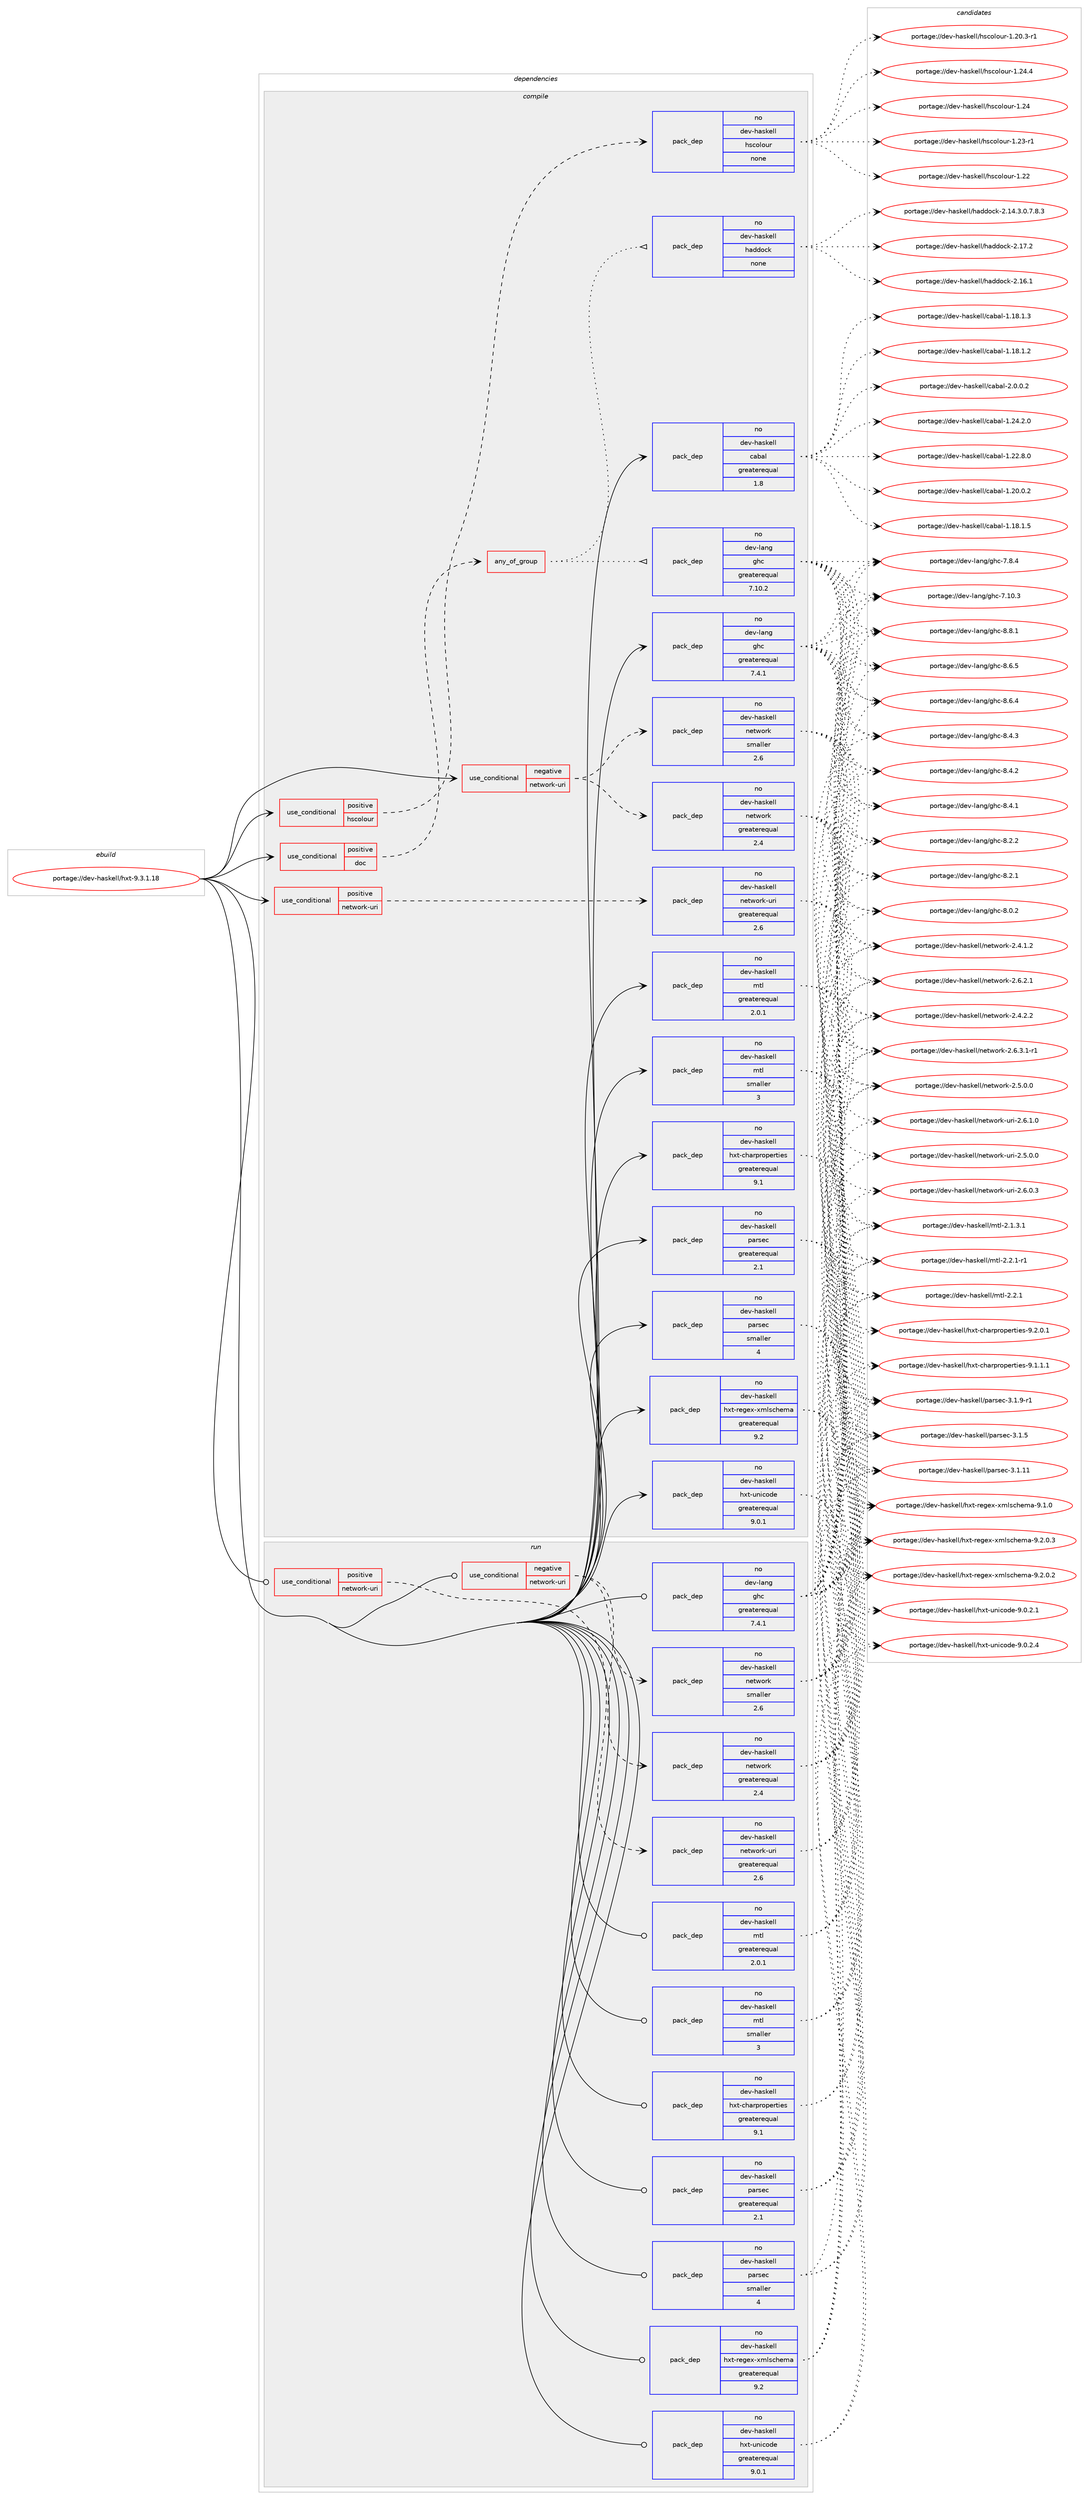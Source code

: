 digraph prolog {

# *************
# Graph options
# *************

newrank=true;
concentrate=true;
compound=true;
graph [rankdir=LR,fontname=Helvetica,fontsize=10,ranksep=1.5];#, ranksep=2.5, nodesep=0.2];
edge  [arrowhead=vee];
node  [fontname=Helvetica,fontsize=10];

# **********
# The ebuild
# **********

subgraph cluster_leftcol {
color=gray;
label=<<i>ebuild</i>>;
id [label="portage://dev-haskell/hxt-9.3.1.18", color=red, width=4, href="../dev-haskell/hxt-9.3.1.18.svg"];
}

# ****************
# The dependencies
# ****************

subgraph cluster_midcol {
color=gray;
label=<<i>dependencies</i>>;
subgraph cluster_compile {
fillcolor="#eeeeee";
style=filled;
label=<<i>compile</i>>;
subgraph cond133134 {
dependency555688 [label=<<TABLE BORDER="0" CELLBORDER="1" CELLSPACING="0" CELLPADDING="4"><TR><TD ROWSPAN="3" CELLPADDING="10">use_conditional</TD></TR><TR><TD>negative</TD></TR><TR><TD>network-uri</TD></TR></TABLE>>, shape=none, color=red];
subgraph pack416128 {
dependency555689 [label=<<TABLE BORDER="0" CELLBORDER="1" CELLSPACING="0" CELLPADDING="4" WIDTH="220"><TR><TD ROWSPAN="6" CELLPADDING="30">pack_dep</TD></TR><TR><TD WIDTH="110">no</TD></TR><TR><TD>dev-haskell</TD></TR><TR><TD>network</TD></TR><TR><TD>greaterequal</TD></TR><TR><TD>2.4</TD></TR></TABLE>>, shape=none, color=blue];
}
dependency555688:e -> dependency555689:w [weight=20,style="dashed",arrowhead="vee"];
subgraph pack416129 {
dependency555690 [label=<<TABLE BORDER="0" CELLBORDER="1" CELLSPACING="0" CELLPADDING="4" WIDTH="220"><TR><TD ROWSPAN="6" CELLPADDING="30">pack_dep</TD></TR><TR><TD WIDTH="110">no</TD></TR><TR><TD>dev-haskell</TD></TR><TR><TD>network</TD></TR><TR><TD>smaller</TD></TR><TR><TD>2.6</TD></TR></TABLE>>, shape=none, color=blue];
}
dependency555688:e -> dependency555690:w [weight=20,style="dashed",arrowhead="vee"];
}
id:e -> dependency555688:w [weight=20,style="solid",arrowhead="vee"];
subgraph cond133135 {
dependency555691 [label=<<TABLE BORDER="0" CELLBORDER="1" CELLSPACING="0" CELLPADDING="4"><TR><TD ROWSPAN="3" CELLPADDING="10">use_conditional</TD></TR><TR><TD>positive</TD></TR><TR><TD>doc</TD></TR></TABLE>>, shape=none, color=red];
subgraph any6189 {
dependency555692 [label=<<TABLE BORDER="0" CELLBORDER="1" CELLSPACING="0" CELLPADDING="4"><TR><TD CELLPADDING="10">any_of_group</TD></TR></TABLE>>, shape=none, color=red];subgraph pack416130 {
dependency555693 [label=<<TABLE BORDER="0" CELLBORDER="1" CELLSPACING="0" CELLPADDING="4" WIDTH="220"><TR><TD ROWSPAN="6" CELLPADDING="30">pack_dep</TD></TR><TR><TD WIDTH="110">no</TD></TR><TR><TD>dev-haskell</TD></TR><TR><TD>haddock</TD></TR><TR><TD>none</TD></TR><TR><TD></TD></TR></TABLE>>, shape=none, color=blue];
}
dependency555692:e -> dependency555693:w [weight=20,style="dotted",arrowhead="oinv"];
subgraph pack416131 {
dependency555694 [label=<<TABLE BORDER="0" CELLBORDER="1" CELLSPACING="0" CELLPADDING="4" WIDTH="220"><TR><TD ROWSPAN="6" CELLPADDING="30">pack_dep</TD></TR><TR><TD WIDTH="110">no</TD></TR><TR><TD>dev-lang</TD></TR><TR><TD>ghc</TD></TR><TR><TD>greaterequal</TD></TR><TR><TD>7.10.2</TD></TR></TABLE>>, shape=none, color=blue];
}
dependency555692:e -> dependency555694:w [weight=20,style="dotted",arrowhead="oinv"];
}
dependency555691:e -> dependency555692:w [weight=20,style="dashed",arrowhead="vee"];
}
id:e -> dependency555691:w [weight=20,style="solid",arrowhead="vee"];
subgraph cond133136 {
dependency555695 [label=<<TABLE BORDER="0" CELLBORDER="1" CELLSPACING="0" CELLPADDING="4"><TR><TD ROWSPAN="3" CELLPADDING="10">use_conditional</TD></TR><TR><TD>positive</TD></TR><TR><TD>hscolour</TD></TR></TABLE>>, shape=none, color=red];
subgraph pack416132 {
dependency555696 [label=<<TABLE BORDER="0" CELLBORDER="1" CELLSPACING="0" CELLPADDING="4" WIDTH="220"><TR><TD ROWSPAN="6" CELLPADDING="30">pack_dep</TD></TR><TR><TD WIDTH="110">no</TD></TR><TR><TD>dev-haskell</TD></TR><TR><TD>hscolour</TD></TR><TR><TD>none</TD></TR><TR><TD></TD></TR></TABLE>>, shape=none, color=blue];
}
dependency555695:e -> dependency555696:w [weight=20,style="dashed",arrowhead="vee"];
}
id:e -> dependency555695:w [weight=20,style="solid",arrowhead="vee"];
subgraph cond133137 {
dependency555697 [label=<<TABLE BORDER="0" CELLBORDER="1" CELLSPACING="0" CELLPADDING="4"><TR><TD ROWSPAN="3" CELLPADDING="10">use_conditional</TD></TR><TR><TD>positive</TD></TR><TR><TD>network-uri</TD></TR></TABLE>>, shape=none, color=red];
subgraph pack416133 {
dependency555698 [label=<<TABLE BORDER="0" CELLBORDER="1" CELLSPACING="0" CELLPADDING="4" WIDTH="220"><TR><TD ROWSPAN="6" CELLPADDING="30">pack_dep</TD></TR><TR><TD WIDTH="110">no</TD></TR><TR><TD>dev-haskell</TD></TR><TR><TD>network-uri</TD></TR><TR><TD>greaterequal</TD></TR><TR><TD>2.6</TD></TR></TABLE>>, shape=none, color=blue];
}
dependency555697:e -> dependency555698:w [weight=20,style="dashed",arrowhead="vee"];
}
id:e -> dependency555697:w [weight=20,style="solid",arrowhead="vee"];
subgraph pack416134 {
dependency555699 [label=<<TABLE BORDER="0" CELLBORDER="1" CELLSPACING="0" CELLPADDING="4" WIDTH="220"><TR><TD ROWSPAN="6" CELLPADDING="30">pack_dep</TD></TR><TR><TD WIDTH="110">no</TD></TR><TR><TD>dev-haskell</TD></TR><TR><TD>cabal</TD></TR><TR><TD>greaterequal</TD></TR><TR><TD>1.8</TD></TR></TABLE>>, shape=none, color=blue];
}
id:e -> dependency555699:w [weight=20,style="solid",arrowhead="vee"];
subgraph pack416135 {
dependency555700 [label=<<TABLE BORDER="0" CELLBORDER="1" CELLSPACING="0" CELLPADDING="4" WIDTH="220"><TR><TD ROWSPAN="6" CELLPADDING="30">pack_dep</TD></TR><TR><TD WIDTH="110">no</TD></TR><TR><TD>dev-haskell</TD></TR><TR><TD>hxt-charproperties</TD></TR><TR><TD>greaterequal</TD></TR><TR><TD>9.1</TD></TR></TABLE>>, shape=none, color=blue];
}
id:e -> dependency555700:w [weight=20,style="solid",arrowhead="vee"];
subgraph pack416136 {
dependency555701 [label=<<TABLE BORDER="0" CELLBORDER="1" CELLSPACING="0" CELLPADDING="4" WIDTH="220"><TR><TD ROWSPAN="6" CELLPADDING="30">pack_dep</TD></TR><TR><TD WIDTH="110">no</TD></TR><TR><TD>dev-haskell</TD></TR><TR><TD>hxt-regex-xmlschema</TD></TR><TR><TD>greaterequal</TD></TR><TR><TD>9.2</TD></TR></TABLE>>, shape=none, color=blue];
}
id:e -> dependency555701:w [weight=20,style="solid",arrowhead="vee"];
subgraph pack416137 {
dependency555702 [label=<<TABLE BORDER="0" CELLBORDER="1" CELLSPACING="0" CELLPADDING="4" WIDTH="220"><TR><TD ROWSPAN="6" CELLPADDING="30">pack_dep</TD></TR><TR><TD WIDTH="110">no</TD></TR><TR><TD>dev-haskell</TD></TR><TR><TD>hxt-unicode</TD></TR><TR><TD>greaterequal</TD></TR><TR><TD>9.0.1</TD></TR></TABLE>>, shape=none, color=blue];
}
id:e -> dependency555702:w [weight=20,style="solid",arrowhead="vee"];
subgraph pack416138 {
dependency555703 [label=<<TABLE BORDER="0" CELLBORDER="1" CELLSPACING="0" CELLPADDING="4" WIDTH="220"><TR><TD ROWSPAN="6" CELLPADDING="30">pack_dep</TD></TR><TR><TD WIDTH="110">no</TD></TR><TR><TD>dev-haskell</TD></TR><TR><TD>mtl</TD></TR><TR><TD>greaterequal</TD></TR><TR><TD>2.0.1</TD></TR></TABLE>>, shape=none, color=blue];
}
id:e -> dependency555703:w [weight=20,style="solid",arrowhead="vee"];
subgraph pack416139 {
dependency555704 [label=<<TABLE BORDER="0" CELLBORDER="1" CELLSPACING="0" CELLPADDING="4" WIDTH="220"><TR><TD ROWSPAN="6" CELLPADDING="30">pack_dep</TD></TR><TR><TD WIDTH="110">no</TD></TR><TR><TD>dev-haskell</TD></TR><TR><TD>mtl</TD></TR><TR><TD>smaller</TD></TR><TR><TD>3</TD></TR></TABLE>>, shape=none, color=blue];
}
id:e -> dependency555704:w [weight=20,style="solid",arrowhead="vee"];
subgraph pack416140 {
dependency555705 [label=<<TABLE BORDER="0" CELLBORDER="1" CELLSPACING="0" CELLPADDING="4" WIDTH="220"><TR><TD ROWSPAN="6" CELLPADDING="30">pack_dep</TD></TR><TR><TD WIDTH="110">no</TD></TR><TR><TD>dev-haskell</TD></TR><TR><TD>parsec</TD></TR><TR><TD>greaterequal</TD></TR><TR><TD>2.1</TD></TR></TABLE>>, shape=none, color=blue];
}
id:e -> dependency555705:w [weight=20,style="solid",arrowhead="vee"];
subgraph pack416141 {
dependency555706 [label=<<TABLE BORDER="0" CELLBORDER="1" CELLSPACING="0" CELLPADDING="4" WIDTH="220"><TR><TD ROWSPAN="6" CELLPADDING="30">pack_dep</TD></TR><TR><TD WIDTH="110">no</TD></TR><TR><TD>dev-haskell</TD></TR><TR><TD>parsec</TD></TR><TR><TD>smaller</TD></TR><TR><TD>4</TD></TR></TABLE>>, shape=none, color=blue];
}
id:e -> dependency555706:w [weight=20,style="solid",arrowhead="vee"];
subgraph pack416142 {
dependency555707 [label=<<TABLE BORDER="0" CELLBORDER="1" CELLSPACING="0" CELLPADDING="4" WIDTH="220"><TR><TD ROWSPAN="6" CELLPADDING="30">pack_dep</TD></TR><TR><TD WIDTH="110">no</TD></TR><TR><TD>dev-lang</TD></TR><TR><TD>ghc</TD></TR><TR><TD>greaterequal</TD></TR><TR><TD>7.4.1</TD></TR></TABLE>>, shape=none, color=blue];
}
id:e -> dependency555707:w [weight=20,style="solid",arrowhead="vee"];
}
subgraph cluster_compileandrun {
fillcolor="#eeeeee";
style=filled;
label=<<i>compile and run</i>>;
}
subgraph cluster_run {
fillcolor="#eeeeee";
style=filled;
label=<<i>run</i>>;
subgraph cond133138 {
dependency555708 [label=<<TABLE BORDER="0" CELLBORDER="1" CELLSPACING="0" CELLPADDING="4"><TR><TD ROWSPAN="3" CELLPADDING="10">use_conditional</TD></TR><TR><TD>negative</TD></TR><TR><TD>network-uri</TD></TR></TABLE>>, shape=none, color=red];
subgraph pack416143 {
dependency555709 [label=<<TABLE BORDER="0" CELLBORDER="1" CELLSPACING="0" CELLPADDING="4" WIDTH="220"><TR><TD ROWSPAN="6" CELLPADDING="30">pack_dep</TD></TR><TR><TD WIDTH="110">no</TD></TR><TR><TD>dev-haskell</TD></TR><TR><TD>network</TD></TR><TR><TD>greaterequal</TD></TR><TR><TD>2.4</TD></TR></TABLE>>, shape=none, color=blue];
}
dependency555708:e -> dependency555709:w [weight=20,style="dashed",arrowhead="vee"];
subgraph pack416144 {
dependency555710 [label=<<TABLE BORDER="0" CELLBORDER="1" CELLSPACING="0" CELLPADDING="4" WIDTH="220"><TR><TD ROWSPAN="6" CELLPADDING="30">pack_dep</TD></TR><TR><TD WIDTH="110">no</TD></TR><TR><TD>dev-haskell</TD></TR><TR><TD>network</TD></TR><TR><TD>smaller</TD></TR><TR><TD>2.6</TD></TR></TABLE>>, shape=none, color=blue];
}
dependency555708:e -> dependency555710:w [weight=20,style="dashed",arrowhead="vee"];
}
id:e -> dependency555708:w [weight=20,style="solid",arrowhead="odot"];
subgraph cond133139 {
dependency555711 [label=<<TABLE BORDER="0" CELLBORDER="1" CELLSPACING="0" CELLPADDING="4"><TR><TD ROWSPAN="3" CELLPADDING="10">use_conditional</TD></TR><TR><TD>positive</TD></TR><TR><TD>network-uri</TD></TR></TABLE>>, shape=none, color=red];
subgraph pack416145 {
dependency555712 [label=<<TABLE BORDER="0" CELLBORDER="1" CELLSPACING="0" CELLPADDING="4" WIDTH="220"><TR><TD ROWSPAN="6" CELLPADDING="30">pack_dep</TD></TR><TR><TD WIDTH="110">no</TD></TR><TR><TD>dev-haskell</TD></TR><TR><TD>network-uri</TD></TR><TR><TD>greaterequal</TD></TR><TR><TD>2.6</TD></TR></TABLE>>, shape=none, color=blue];
}
dependency555711:e -> dependency555712:w [weight=20,style="dashed",arrowhead="vee"];
}
id:e -> dependency555711:w [weight=20,style="solid",arrowhead="odot"];
subgraph pack416146 {
dependency555713 [label=<<TABLE BORDER="0" CELLBORDER="1" CELLSPACING="0" CELLPADDING="4" WIDTH="220"><TR><TD ROWSPAN="6" CELLPADDING="30">pack_dep</TD></TR><TR><TD WIDTH="110">no</TD></TR><TR><TD>dev-haskell</TD></TR><TR><TD>hxt-charproperties</TD></TR><TR><TD>greaterequal</TD></TR><TR><TD>9.1</TD></TR></TABLE>>, shape=none, color=blue];
}
id:e -> dependency555713:w [weight=20,style="solid",arrowhead="odot"];
subgraph pack416147 {
dependency555714 [label=<<TABLE BORDER="0" CELLBORDER="1" CELLSPACING="0" CELLPADDING="4" WIDTH="220"><TR><TD ROWSPAN="6" CELLPADDING="30">pack_dep</TD></TR><TR><TD WIDTH="110">no</TD></TR><TR><TD>dev-haskell</TD></TR><TR><TD>hxt-regex-xmlschema</TD></TR><TR><TD>greaterequal</TD></TR><TR><TD>9.2</TD></TR></TABLE>>, shape=none, color=blue];
}
id:e -> dependency555714:w [weight=20,style="solid",arrowhead="odot"];
subgraph pack416148 {
dependency555715 [label=<<TABLE BORDER="0" CELLBORDER="1" CELLSPACING="0" CELLPADDING="4" WIDTH="220"><TR><TD ROWSPAN="6" CELLPADDING="30">pack_dep</TD></TR><TR><TD WIDTH="110">no</TD></TR><TR><TD>dev-haskell</TD></TR><TR><TD>hxt-unicode</TD></TR><TR><TD>greaterequal</TD></TR><TR><TD>9.0.1</TD></TR></TABLE>>, shape=none, color=blue];
}
id:e -> dependency555715:w [weight=20,style="solid",arrowhead="odot"];
subgraph pack416149 {
dependency555716 [label=<<TABLE BORDER="0" CELLBORDER="1" CELLSPACING="0" CELLPADDING="4" WIDTH="220"><TR><TD ROWSPAN="6" CELLPADDING="30">pack_dep</TD></TR><TR><TD WIDTH="110">no</TD></TR><TR><TD>dev-haskell</TD></TR><TR><TD>mtl</TD></TR><TR><TD>greaterequal</TD></TR><TR><TD>2.0.1</TD></TR></TABLE>>, shape=none, color=blue];
}
id:e -> dependency555716:w [weight=20,style="solid",arrowhead="odot"];
subgraph pack416150 {
dependency555717 [label=<<TABLE BORDER="0" CELLBORDER="1" CELLSPACING="0" CELLPADDING="4" WIDTH="220"><TR><TD ROWSPAN="6" CELLPADDING="30">pack_dep</TD></TR><TR><TD WIDTH="110">no</TD></TR><TR><TD>dev-haskell</TD></TR><TR><TD>mtl</TD></TR><TR><TD>smaller</TD></TR><TR><TD>3</TD></TR></TABLE>>, shape=none, color=blue];
}
id:e -> dependency555717:w [weight=20,style="solid",arrowhead="odot"];
subgraph pack416151 {
dependency555718 [label=<<TABLE BORDER="0" CELLBORDER="1" CELLSPACING="0" CELLPADDING="4" WIDTH="220"><TR><TD ROWSPAN="6" CELLPADDING="30">pack_dep</TD></TR><TR><TD WIDTH="110">no</TD></TR><TR><TD>dev-haskell</TD></TR><TR><TD>parsec</TD></TR><TR><TD>greaterequal</TD></TR><TR><TD>2.1</TD></TR></TABLE>>, shape=none, color=blue];
}
id:e -> dependency555718:w [weight=20,style="solid",arrowhead="odot"];
subgraph pack416152 {
dependency555719 [label=<<TABLE BORDER="0" CELLBORDER="1" CELLSPACING="0" CELLPADDING="4" WIDTH="220"><TR><TD ROWSPAN="6" CELLPADDING="30">pack_dep</TD></TR><TR><TD WIDTH="110">no</TD></TR><TR><TD>dev-haskell</TD></TR><TR><TD>parsec</TD></TR><TR><TD>smaller</TD></TR><TR><TD>4</TD></TR></TABLE>>, shape=none, color=blue];
}
id:e -> dependency555719:w [weight=20,style="solid",arrowhead="odot"];
subgraph pack416153 {
dependency555720 [label=<<TABLE BORDER="0" CELLBORDER="1" CELLSPACING="0" CELLPADDING="4" WIDTH="220"><TR><TD ROWSPAN="6" CELLPADDING="30">pack_dep</TD></TR><TR><TD WIDTH="110">no</TD></TR><TR><TD>dev-lang</TD></TR><TR><TD>ghc</TD></TR><TR><TD>greaterequal</TD></TR><TR><TD>7.4.1</TD></TR></TABLE>>, shape=none, color=blue];
}
id:e -> dependency555720:w [weight=20,style="solid",arrowhead="odot"];
}
}

# **************
# The candidates
# **************

subgraph cluster_choices {
rank=same;
color=gray;
label=<<i>candidates</i>>;

subgraph choice416128 {
color=black;
nodesep=1;
choice10010111845104971151071011081084711010111611911111410745504654465146494511449 [label="portage://dev-haskell/network-2.6.3.1-r1", color=red, width=4,href="../dev-haskell/network-2.6.3.1-r1.svg"];
choice1001011184510497115107101108108471101011161191111141074550465446504649 [label="portage://dev-haskell/network-2.6.2.1", color=red, width=4,href="../dev-haskell/network-2.6.2.1.svg"];
choice1001011184510497115107101108108471101011161191111141074550465346484648 [label="portage://dev-haskell/network-2.5.0.0", color=red, width=4,href="../dev-haskell/network-2.5.0.0.svg"];
choice1001011184510497115107101108108471101011161191111141074550465246504650 [label="portage://dev-haskell/network-2.4.2.2", color=red, width=4,href="../dev-haskell/network-2.4.2.2.svg"];
choice1001011184510497115107101108108471101011161191111141074550465246494650 [label="portage://dev-haskell/network-2.4.1.2", color=red, width=4,href="../dev-haskell/network-2.4.1.2.svg"];
dependency555689:e -> choice10010111845104971151071011081084711010111611911111410745504654465146494511449:w [style=dotted,weight="100"];
dependency555689:e -> choice1001011184510497115107101108108471101011161191111141074550465446504649:w [style=dotted,weight="100"];
dependency555689:e -> choice1001011184510497115107101108108471101011161191111141074550465346484648:w [style=dotted,weight="100"];
dependency555689:e -> choice1001011184510497115107101108108471101011161191111141074550465246504650:w [style=dotted,weight="100"];
dependency555689:e -> choice1001011184510497115107101108108471101011161191111141074550465246494650:w [style=dotted,weight="100"];
}
subgraph choice416129 {
color=black;
nodesep=1;
choice10010111845104971151071011081084711010111611911111410745504654465146494511449 [label="portage://dev-haskell/network-2.6.3.1-r1", color=red, width=4,href="../dev-haskell/network-2.6.3.1-r1.svg"];
choice1001011184510497115107101108108471101011161191111141074550465446504649 [label="portage://dev-haskell/network-2.6.2.1", color=red, width=4,href="../dev-haskell/network-2.6.2.1.svg"];
choice1001011184510497115107101108108471101011161191111141074550465346484648 [label="portage://dev-haskell/network-2.5.0.0", color=red, width=4,href="../dev-haskell/network-2.5.0.0.svg"];
choice1001011184510497115107101108108471101011161191111141074550465246504650 [label="portage://dev-haskell/network-2.4.2.2", color=red, width=4,href="../dev-haskell/network-2.4.2.2.svg"];
choice1001011184510497115107101108108471101011161191111141074550465246494650 [label="portage://dev-haskell/network-2.4.1.2", color=red, width=4,href="../dev-haskell/network-2.4.1.2.svg"];
dependency555690:e -> choice10010111845104971151071011081084711010111611911111410745504654465146494511449:w [style=dotted,weight="100"];
dependency555690:e -> choice1001011184510497115107101108108471101011161191111141074550465446504649:w [style=dotted,weight="100"];
dependency555690:e -> choice1001011184510497115107101108108471101011161191111141074550465346484648:w [style=dotted,weight="100"];
dependency555690:e -> choice1001011184510497115107101108108471101011161191111141074550465246504650:w [style=dotted,weight="100"];
dependency555690:e -> choice1001011184510497115107101108108471101011161191111141074550465246494650:w [style=dotted,weight="100"];
}
subgraph choice416130 {
color=black;
nodesep=1;
choice100101118451049711510710110810847104971001001119910745504649554650 [label="portage://dev-haskell/haddock-2.17.2", color=red, width=4,href="../dev-haskell/haddock-2.17.2.svg"];
choice100101118451049711510710110810847104971001001119910745504649544649 [label="portage://dev-haskell/haddock-2.16.1", color=red, width=4,href="../dev-haskell/haddock-2.16.1.svg"];
choice1001011184510497115107101108108471049710010011199107455046495246514648465546564651 [label="portage://dev-haskell/haddock-2.14.3.0.7.8.3", color=red, width=4,href="../dev-haskell/haddock-2.14.3.0.7.8.3.svg"];
dependency555693:e -> choice100101118451049711510710110810847104971001001119910745504649554650:w [style=dotted,weight="100"];
dependency555693:e -> choice100101118451049711510710110810847104971001001119910745504649544649:w [style=dotted,weight="100"];
dependency555693:e -> choice1001011184510497115107101108108471049710010011199107455046495246514648465546564651:w [style=dotted,weight="100"];
}
subgraph choice416131 {
color=black;
nodesep=1;
choice10010111845108971101034710310499455646564649 [label="portage://dev-lang/ghc-8.8.1", color=red, width=4,href="../dev-lang/ghc-8.8.1.svg"];
choice10010111845108971101034710310499455646544653 [label="portage://dev-lang/ghc-8.6.5", color=red, width=4,href="../dev-lang/ghc-8.6.5.svg"];
choice10010111845108971101034710310499455646544652 [label="portage://dev-lang/ghc-8.6.4", color=red, width=4,href="../dev-lang/ghc-8.6.4.svg"];
choice10010111845108971101034710310499455646524651 [label="portage://dev-lang/ghc-8.4.3", color=red, width=4,href="../dev-lang/ghc-8.4.3.svg"];
choice10010111845108971101034710310499455646524650 [label="portage://dev-lang/ghc-8.4.2", color=red, width=4,href="../dev-lang/ghc-8.4.2.svg"];
choice10010111845108971101034710310499455646524649 [label="portage://dev-lang/ghc-8.4.1", color=red, width=4,href="../dev-lang/ghc-8.4.1.svg"];
choice10010111845108971101034710310499455646504650 [label="portage://dev-lang/ghc-8.2.2", color=red, width=4,href="../dev-lang/ghc-8.2.2.svg"];
choice10010111845108971101034710310499455646504649 [label="portage://dev-lang/ghc-8.2.1", color=red, width=4,href="../dev-lang/ghc-8.2.1.svg"];
choice10010111845108971101034710310499455646484650 [label="portage://dev-lang/ghc-8.0.2", color=red, width=4,href="../dev-lang/ghc-8.0.2.svg"];
choice10010111845108971101034710310499455546564652 [label="portage://dev-lang/ghc-7.8.4", color=red, width=4,href="../dev-lang/ghc-7.8.4.svg"];
choice1001011184510897110103471031049945554649484651 [label="portage://dev-lang/ghc-7.10.3", color=red, width=4,href="../dev-lang/ghc-7.10.3.svg"];
dependency555694:e -> choice10010111845108971101034710310499455646564649:w [style=dotted,weight="100"];
dependency555694:e -> choice10010111845108971101034710310499455646544653:w [style=dotted,weight="100"];
dependency555694:e -> choice10010111845108971101034710310499455646544652:w [style=dotted,weight="100"];
dependency555694:e -> choice10010111845108971101034710310499455646524651:w [style=dotted,weight="100"];
dependency555694:e -> choice10010111845108971101034710310499455646524650:w [style=dotted,weight="100"];
dependency555694:e -> choice10010111845108971101034710310499455646524649:w [style=dotted,weight="100"];
dependency555694:e -> choice10010111845108971101034710310499455646504650:w [style=dotted,weight="100"];
dependency555694:e -> choice10010111845108971101034710310499455646504649:w [style=dotted,weight="100"];
dependency555694:e -> choice10010111845108971101034710310499455646484650:w [style=dotted,weight="100"];
dependency555694:e -> choice10010111845108971101034710310499455546564652:w [style=dotted,weight="100"];
dependency555694:e -> choice1001011184510897110103471031049945554649484651:w [style=dotted,weight="100"];
}
subgraph choice416132 {
color=black;
nodesep=1;
choice1001011184510497115107101108108471041159911110811111711445494650524652 [label="portage://dev-haskell/hscolour-1.24.4", color=red, width=4,href="../dev-haskell/hscolour-1.24.4.svg"];
choice100101118451049711510710110810847104115991111081111171144549465052 [label="portage://dev-haskell/hscolour-1.24", color=red, width=4,href="../dev-haskell/hscolour-1.24.svg"];
choice1001011184510497115107101108108471041159911110811111711445494650514511449 [label="portage://dev-haskell/hscolour-1.23-r1", color=red, width=4,href="../dev-haskell/hscolour-1.23-r1.svg"];
choice100101118451049711510710110810847104115991111081111171144549465050 [label="portage://dev-haskell/hscolour-1.22", color=red, width=4,href="../dev-haskell/hscolour-1.22.svg"];
choice10010111845104971151071011081084710411599111108111117114454946504846514511449 [label="portage://dev-haskell/hscolour-1.20.3-r1", color=red, width=4,href="../dev-haskell/hscolour-1.20.3-r1.svg"];
dependency555696:e -> choice1001011184510497115107101108108471041159911110811111711445494650524652:w [style=dotted,weight="100"];
dependency555696:e -> choice100101118451049711510710110810847104115991111081111171144549465052:w [style=dotted,weight="100"];
dependency555696:e -> choice1001011184510497115107101108108471041159911110811111711445494650514511449:w [style=dotted,weight="100"];
dependency555696:e -> choice100101118451049711510710110810847104115991111081111171144549465050:w [style=dotted,weight="100"];
dependency555696:e -> choice10010111845104971151071011081084710411599111108111117114454946504846514511449:w [style=dotted,weight="100"];
}
subgraph choice416133 {
color=black;
nodesep=1;
choice100101118451049711510710110810847110101116119111114107451171141054550465446494648 [label="portage://dev-haskell/network-uri-2.6.1.0", color=red, width=4,href="../dev-haskell/network-uri-2.6.1.0.svg"];
choice100101118451049711510710110810847110101116119111114107451171141054550465446484651 [label="portage://dev-haskell/network-uri-2.6.0.3", color=red, width=4,href="../dev-haskell/network-uri-2.6.0.3.svg"];
choice100101118451049711510710110810847110101116119111114107451171141054550465346484648 [label="portage://dev-haskell/network-uri-2.5.0.0", color=red, width=4,href="../dev-haskell/network-uri-2.5.0.0.svg"];
dependency555698:e -> choice100101118451049711510710110810847110101116119111114107451171141054550465446494648:w [style=dotted,weight="100"];
dependency555698:e -> choice100101118451049711510710110810847110101116119111114107451171141054550465446484651:w [style=dotted,weight="100"];
dependency555698:e -> choice100101118451049711510710110810847110101116119111114107451171141054550465346484648:w [style=dotted,weight="100"];
}
subgraph choice416134 {
color=black;
nodesep=1;
choice100101118451049711510710110810847999798971084550464846484650 [label="portage://dev-haskell/cabal-2.0.0.2", color=red, width=4,href="../dev-haskell/cabal-2.0.0.2.svg"];
choice10010111845104971151071011081084799979897108454946505246504648 [label="portage://dev-haskell/cabal-1.24.2.0", color=red, width=4,href="../dev-haskell/cabal-1.24.2.0.svg"];
choice10010111845104971151071011081084799979897108454946505046564648 [label="portage://dev-haskell/cabal-1.22.8.0", color=red, width=4,href="../dev-haskell/cabal-1.22.8.0.svg"];
choice10010111845104971151071011081084799979897108454946504846484650 [label="portage://dev-haskell/cabal-1.20.0.2", color=red, width=4,href="../dev-haskell/cabal-1.20.0.2.svg"];
choice10010111845104971151071011081084799979897108454946495646494653 [label="portage://dev-haskell/cabal-1.18.1.5", color=red, width=4,href="../dev-haskell/cabal-1.18.1.5.svg"];
choice10010111845104971151071011081084799979897108454946495646494651 [label="portage://dev-haskell/cabal-1.18.1.3", color=red, width=4,href="../dev-haskell/cabal-1.18.1.3.svg"];
choice10010111845104971151071011081084799979897108454946495646494650 [label="portage://dev-haskell/cabal-1.18.1.2", color=red, width=4,href="../dev-haskell/cabal-1.18.1.2.svg"];
dependency555699:e -> choice100101118451049711510710110810847999798971084550464846484650:w [style=dotted,weight="100"];
dependency555699:e -> choice10010111845104971151071011081084799979897108454946505246504648:w [style=dotted,weight="100"];
dependency555699:e -> choice10010111845104971151071011081084799979897108454946505046564648:w [style=dotted,weight="100"];
dependency555699:e -> choice10010111845104971151071011081084799979897108454946504846484650:w [style=dotted,weight="100"];
dependency555699:e -> choice10010111845104971151071011081084799979897108454946495646494653:w [style=dotted,weight="100"];
dependency555699:e -> choice10010111845104971151071011081084799979897108454946495646494651:w [style=dotted,weight="100"];
dependency555699:e -> choice10010111845104971151071011081084799979897108454946495646494650:w [style=dotted,weight="100"];
}
subgraph choice416135 {
color=black;
nodesep=1;
choice1001011184510497115107101108108471041201164599104971141121141111121011141161051011154557465046484649 [label="portage://dev-haskell/hxt-charproperties-9.2.0.1", color=red, width=4,href="../dev-haskell/hxt-charproperties-9.2.0.1.svg"];
choice1001011184510497115107101108108471041201164599104971141121141111121011141161051011154557464946494649 [label="portage://dev-haskell/hxt-charproperties-9.1.1.1", color=red, width=4,href="../dev-haskell/hxt-charproperties-9.1.1.1.svg"];
dependency555700:e -> choice1001011184510497115107101108108471041201164599104971141121141111121011141161051011154557465046484649:w [style=dotted,weight="100"];
dependency555700:e -> choice1001011184510497115107101108108471041201164599104971141121141111121011141161051011154557464946494649:w [style=dotted,weight="100"];
}
subgraph choice416136 {
color=black;
nodesep=1;
choice100101118451049711510710110810847104120116451141011031011204512010910811599104101109974557465046484651 [label="portage://dev-haskell/hxt-regex-xmlschema-9.2.0.3", color=red, width=4,href="../dev-haskell/hxt-regex-xmlschema-9.2.0.3.svg"];
choice100101118451049711510710110810847104120116451141011031011204512010910811599104101109974557465046484650 [label="portage://dev-haskell/hxt-regex-xmlschema-9.2.0.2", color=red, width=4,href="../dev-haskell/hxt-regex-xmlschema-9.2.0.2.svg"];
choice10010111845104971151071011081084710412011645114101103101120451201091081159910410110997455746494648 [label="portage://dev-haskell/hxt-regex-xmlschema-9.1.0", color=red, width=4,href="../dev-haskell/hxt-regex-xmlschema-9.1.0.svg"];
dependency555701:e -> choice100101118451049711510710110810847104120116451141011031011204512010910811599104101109974557465046484651:w [style=dotted,weight="100"];
dependency555701:e -> choice100101118451049711510710110810847104120116451141011031011204512010910811599104101109974557465046484650:w [style=dotted,weight="100"];
dependency555701:e -> choice10010111845104971151071011081084710412011645114101103101120451201091081159910410110997455746494648:w [style=dotted,weight="100"];
}
subgraph choice416137 {
color=black;
nodesep=1;
choice10010111845104971151071011081084710412011645117110105991111001014557464846504652 [label="portage://dev-haskell/hxt-unicode-9.0.2.4", color=red, width=4,href="../dev-haskell/hxt-unicode-9.0.2.4.svg"];
choice10010111845104971151071011081084710412011645117110105991111001014557464846504649 [label="portage://dev-haskell/hxt-unicode-9.0.2.1", color=red, width=4,href="../dev-haskell/hxt-unicode-9.0.2.1.svg"];
dependency555702:e -> choice10010111845104971151071011081084710412011645117110105991111001014557464846504652:w [style=dotted,weight="100"];
dependency555702:e -> choice10010111845104971151071011081084710412011645117110105991111001014557464846504649:w [style=dotted,weight="100"];
}
subgraph choice416138 {
color=black;
nodesep=1;
choice1001011184510497115107101108108471091161084550465046494511449 [label="portage://dev-haskell/mtl-2.2.1-r1", color=red, width=4,href="../dev-haskell/mtl-2.2.1-r1.svg"];
choice100101118451049711510710110810847109116108455046504649 [label="portage://dev-haskell/mtl-2.2.1", color=red, width=4,href="../dev-haskell/mtl-2.2.1.svg"];
choice1001011184510497115107101108108471091161084550464946514649 [label="portage://dev-haskell/mtl-2.1.3.1", color=red, width=4,href="../dev-haskell/mtl-2.1.3.1.svg"];
dependency555703:e -> choice1001011184510497115107101108108471091161084550465046494511449:w [style=dotted,weight="100"];
dependency555703:e -> choice100101118451049711510710110810847109116108455046504649:w [style=dotted,weight="100"];
dependency555703:e -> choice1001011184510497115107101108108471091161084550464946514649:w [style=dotted,weight="100"];
}
subgraph choice416139 {
color=black;
nodesep=1;
choice1001011184510497115107101108108471091161084550465046494511449 [label="portage://dev-haskell/mtl-2.2.1-r1", color=red, width=4,href="../dev-haskell/mtl-2.2.1-r1.svg"];
choice100101118451049711510710110810847109116108455046504649 [label="portage://dev-haskell/mtl-2.2.1", color=red, width=4,href="../dev-haskell/mtl-2.2.1.svg"];
choice1001011184510497115107101108108471091161084550464946514649 [label="portage://dev-haskell/mtl-2.1.3.1", color=red, width=4,href="../dev-haskell/mtl-2.1.3.1.svg"];
dependency555704:e -> choice1001011184510497115107101108108471091161084550465046494511449:w [style=dotted,weight="100"];
dependency555704:e -> choice100101118451049711510710110810847109116108455046504649:w [style=dotted,weight="100"];
dependency555704:e -> choice1001011184510497115107101108108471091161084550464946514649:w [style=dotted,weight="100"];
}
subgraph choice416140 {
color=black;
nodesep=1;
choice10010111845104971151071011081084711297114115101994551464946574511449 [label="portage://dev-haskell/parsec-3.1.9-r1", color=red, width=4,href="../dev-haskell/parsec-3.1.9-r1.svg"];
choice1001011184510497115107101108108471129711411510199455146494653 [label="portage://dev-haskell/parsec-3.1.5", color=red, width=4,href="../dev-haskell/parsec-3.1.5.svg"];
choice100101118451049711510710110810847112971141151019945514649464949 [label="portage://dev-haskell/parsec-3.1.11", color=red, width=4,href="../dev-haskell/parsec-3.1.11.svg"];
dependency555705:e -> choice10010111845104971151071011081084711297114115101994551464946574511449:w [style=dotted,weight="100"];
dependency555705:e -> choice1001011184510497115107101108108471129711411510199455146494653:w [style=dotted,weight="100"];
dependency555705:e -> choice100101118451049711510710110810847112971141151019945514649464949:w [style=dotted,weight="100"];
}
subgraph choice416141 {
color=black;
nodesep=1;
choice10010111845104971151071011081084711297114115101994551464946574511449 [label="portage://dev-haskell/parsec-3.1.9-r1", color=red, width=4,href="../dev-haskell/parsec-3.1.9-r1.svg"];
choice1001011184510497115107101108108471129711411510199455146494653 [label="portage://dev-haskell/parsec-3.1.5", color=red, width=4,href="../dev-haskell/parsec-3.1.5.svg"];
choice100101118451049711510710110810847112971141151019945514649464949 [label="portage://dev-haskell/parsec-3.1.11", color=red, width=4,href="../dev-haskell/parsec-3.1.11.svg"];
dependency555706:e -> choice10010111845104971151071011081084711297114115101994551464946574511449:w [style=dotted,weight="100"];
dependency555706:e -> choice1001011184510497115107101108108471129711411510199455146494653:w [style=dotted,weight="100"];
dependency555706:e -> choice100101118451049711510710110810847112971141151019945514649464949:w [style=dotted,weight="100"];
}
subgraph choice416142 {
color=black;
nodesep=1;
choice10010111845108971101034710310499455646564649 [label="portage://dev-lang/ghc-8.8.1", color=red, width=4,href="../dev-lang/ghc-8.8.1.svg"];
choice10010111845108971101034710310499455646544653 [label="portage://dev-lang/ghc-8.6.5", color=red, width=4,href="../dev-lang/ghc-8.6.5.svg"];
choice10010111845108971101034710310499455646544652 [label="portage://dev-lang/ghc-8.6.4", color=red, width=4,href="../dev-lang/ghc-8.6.4.svg"];
choice10010111845108971101034710310499455646524651 [label="portage://dev-lang/ghc-8.4.3", color=red, width=4,href="../dev-lang/ghc-8.4.3.svg"];
choice10010111845108971101034710310499455646524650 [label="portage://dev-lang/ghc-8.4.2", color=red, width=4,href="../dev-lang/ghc-8.4.2.svg"];
choice10010111845108971101034710310499455646524649 [label="portage://dev-lang/ghc-8.4.1", color=red, width=4,href="../dev-lang/ghc-8.4.1.svg"];
choice10010111845108971101034710310499455646504650 [label="portage://dev-lang/ghc-8.2.2", color=red, width=4,href="../dev-lang/ghc-8.2.2.svg"];
choice10010111845108971101034710310499455646504649 [label="portage://dev-lang/ghc-8.2.1", color=red, width=4,href="../dev-lang/ghc-8.2.1.svg"];
choice10010111845108971101034710310499455646484650 [label="portage://dev-lang/ghc-8.0.2", color=red, width=4,href="../dev-lang/ghc-8.0.2.svg"];
choice10010111845108971101034710310499455546564652 [label="portage://dev-lang/ghc-7.8.4", color=red, width=4,href="../dev-lang/ghc-7.8.4.svg"];
choice1001011184510897110103471031049945554649484651 [label="portage://dev-lang/ghc-7.10.3", color=red, width=4,href="../dev-lang/ghc-7.10.3.svg"];
dependency555707:e -> choice10010111845108971101034710310499455646564649:w [style=dotted,weight="100"];
dependency555707:e -> choice10010111845108971101034710310499455646544653:w [style=dotted,weight="100"];
dependency555707:e -> choice10010111845108971101034710310499455646544652:w [style=dotted,weight="100"];
dependency555707:e -> choice10010111845108971101034710310499455646524651:w [style=dotted,weight="100"];
dependency555707:e -> choice10010111845108971101034710310499455646524650:w [style=dotted,weight="100"];
dependency555707:e -> choice10010111845108971101034710310499455646524649:w [style=dotted,weight="100"];
dependency555707:e -> choice10010111845108971101034710310499455646504650:w [style=dotted,weight="100"];
dependency555707:e -> choice10010111845108971101034710310499455646504649:w [style=dotted,weight="100"];
dependency555707:e -> choice10010111845108971101034710310499455646484650:w [style=dotted,weight="100"];
dependency555707:e -> choice10010111845108971101034710310499455546564652:w [style=dotted,weight="100"];
dependency555707:e -> choice1001011184510897110103471031049945554649484651:w [style=dotted,weight="100"];
}
subgraph choice416143 {
color=black;
nodesep=1;
choice10010111845104971151071011081084711010111611911111410745504654465146494511449 [label="portage://dev-haskell/network-2.6.3.1-r1", color=red, width=4,href="../dev-haskell/network-2.6.3.1-r1.svg"];
choice1001011184510497115107101108108471101011161191111141074550465446504649 [label="portage://dev-haskell/network-2.6.2.1", color=red, width=4,href="../dev-haskell/network-2.6.2.1.svg"];
choice1001011184510497115107101108108471101011161191111141074550465346484648 [label="portage://dev-haskell/network-2.5.0.0", color=red, width=4,href="../dev-haskell/network-2.5.0.0.svg"];
choice1001011184510497115107101108108471101011161191111141074550465246504650 [label="portage://dev-haskell/network-2.4.2.2", color=red, width=4,href="../dev-haskell/network-2.4.2.2.svg"];
choice1001011184510497115107101108108471101011161191111141074550465246494650 [label="portage://dev-haskell/network-2.4.1.2", color=red, width=4,href="../dev-haskell/network-2.4.1.2.svg"];
dependency555709:e -> choice10010111845104971151071011081084711010111611911111410745504654465146494511449:w [style=dotted,weight="100"];
dependency555709:e -> choice1001011184510497115107101108108471101011161191111141074550465446504649:w [style=dotted,weight="100"];
dependency555709:e -> choice1001011184510497115107101108108471101011161191111141074550465346484648:w [style=dotted,weight="100"];
dependency555709:e -> choice1001011184510497115107101108108471101011161191111141074550465246504650:w [style=dotted,weight="100"];
dependency555709:e -> choice1001011184510497115107101108108471101011161191111141074550465246494650:w [style=dotted,weight="100"];
}
subgraph choice416144 {
color=black;
nodesep=1;
choice10010111845104971151071011081084711010111611911111410745504654465146494511449 [label="portage://dev-haskell/network-2.6.3.1-r1", color=red, width=4,href="../dev-haskell/network-2.6.3.1-r1.svg"];
choice1001011184510497115107101108108471101011161191111141074550465446504649 [label="portage://dev-haskell/network-2.6.2.1", color=red, width=4,href="../dev-haskell/network-2.6.2.1.svg"];
choice1001011184510497115107101108108471101011161191111141074550465346484648 [label="portage://dev-haskell/network-2.5.0.0", color=red, width=4,href="../dev-haskell/network-2.5.0.0.svg"];
choice1001011184510497115107101108108471101011161191111141074550465246504650 [label="portage://dev-haskell/network-2.4.2.2", color=red, width=4,href="../dev-haskell/network-2.4.2.2.svg"];
choice1001011184510497115107101108108471101011161191111141074550465246494650 [label="portage://dev-haskell/network-2.4.1.2", color=red, width=4,href="../dev-haskell/network-2.4.1.2.svg"];
dependency555710:e -> choice10010111845104971151071011081084711010111611911111410745504654465146494511449:w [style=dotted,weight="100"];
dependency555710:e -> choice1001011184510497115107101108108471101011161191111141074550465446504649:w [style=dotted,weight="100"];
dependency555710:e -> choice1001011184510497115107101108108471101011161191111141074550465346484648:w [style=dotted,weight="100"];
dependency555710:e -> choice1001011184510497115107101108108471101011161191111141074550465246504650:w [style=dotted,weight="100"];
dependency555710:e -> choice1001011184510497115107101108108471101011161191111141074550465246494650:w [style=dotted,weight="100"];
}
subgraph choice416145 {
color=black;
nodesep=1;
choice100101118451049711510710110810847110101116119111114107451171141054550465446494648 [label="portage://dev-haskell/network-uri-2.6.1.0", color=red, width=4,href="../dev-haskell/network-uri-2.6.1.0.svg"];
choice100101118451049711510710110810847110101116119111114107451171141054550465446484651 [label="portage://dev-haskell/network-uri-2.6.0.3", color=red, width=4,href="../dev-haskell/network-uri-2.6.0.3.svg"];
choice100101118451049711510710110810847110101116119111114107451171141054550465346484648 [label="portage://dev-haskell/network-uri-2.5.0.0", color=red, width=4,href="../dev-haskell/network-uri-2.5.0.0.svg"];
dependency555712:e -> choice100101118451049711510710110810847110101116119111114107451171141054550465446494648:w [style=dotted,weight="100"];
dependency555712:e -> choice100101118451049711510710110810847110101116119111114107451171141054550465446484651:w [style=dotted,weight="100"];
dependency555712:e -> choice100101118451049711510710110810847110101116119111114107451171141054550465346484648:w [style=dotted,weight="100"];
}
subgraph choice416146 {
color=black;
nodesep=1;
choice1001011184510497115107101108108471041201164599104971141121141111121011141161051011154557465046484649 [label="portage://dev-haskell/hxt-charproperties-9.2.0.1", color=red, width=4,href="../dev-haskell/hxt-charproperties-9.2.0.1.svg"];
choice1001011184510497115107101108108471041201164599104971141121141111121011141161051011154557464946494649 [label="portage://dev-haskell/hxt-charproperties-9.1.1.1", color=red, width=4,href="../dev-haskell/hxt-charproperties-9.1.1.1.svg"];
dependency555713:e -> choice1001011184510497115107101108108471041201164599104971141121141111121011141161051011154557465046484649:w [style=dotted,weight="100"];
dependency555713:e -> choice1001011184510497115107101108108471041201164599104971141121141111121011141161051011154557464946494649:w [style=dotted,weight="100"];
}
subgraph choice416147 {
color=black;
nodesep=1;
choice100101118451049711510710110810847104120116451141011031011204512010910811599104101109974557465046484651 [label="portage://dev-haskell/hxt-regex-xmlschema-9.2.0.3", color=red, width=4,href="../dev-haskell/hxt-regex-xmlschema-9.2.0.3.svg"];
choice100101118451049711510710110810847104120116451141011031011204512010910811599104101109974557465046484650 [label="portage://dev-haskell/hxt-regex-xmlschema-9.2.0.2", color=red, width=4,href="../dev-haskell/hxt-regex-xmlschema-9.2.0.2.svg"];
choice10010111845104971151071011081084710412011645114101103101120451201091081159910410110997455746494648 [label="portage://dev-haskell/hxt-regex-xmlschema-9.1.0", color=red, width=4,href="../dev-haskell/hxt-regex-xmlschema-9.1.0.svg"];
dependency555714:e -> choice100101118451049711510710110810847104120116451141011031011204512010910811599104101109974557465046484651:w [style=dotted,weight="100"];
dependency555714:e -> choice100101118451049711510710110810847104120116451141011031011204512010910811599104101109974557465046484650:w [style=dotted,weight="100"];
dependency555714:e -> choice10010111845104971151071011081084710412011645114101103101120451201091081159910410110997455746494648:w [style=dotted,weight="100"];
}
subgraph choice416148 {
color=black;
nodesep=1;
choice10010111845104971151071011081084710412011645117110105991111001014557464846504652 [label="portage://dev-haskell/hxt-unicode-9.0.2.4", color=red, width=4,href="../dev-haskell/hxt-unicode-9.0.2.4.svg"];
choice10010111845104971151071011081084710412011645117110105991111001014557464846504649 [label="portage://dev-haskell/hxt-unicode-9.0.2.1", color=red, width=4,href="../dev-haskell/hxt-unicode-9.0.2.1.svg"];
dependency555715:e -> choice10010111845104971151071011081084710412011645117110105991111001014557464846504652:w [style=dotted,weight="100"];
dependency555715:e -> choice10010111845104971151071011081084710412011645117110105991111001014557464846504649:w [style=dotted,weight="100"];
}
subgraph choice416149 {
color=black;
nodesep=1;
choice1001011184510497115107101108108471091161084550465046494511449 [label="portage://dev-haskell/mtl-2.2.1-r1", color=red, width=4,href="../dev-haskell/mtl-2.2.1-r1.svg"];
choice100101118451049711510710110810847109116108455046504649 [label="portage://dev-haskell/mtl-2.2.1", color=red, width=4,href="../dev-haskell/mtl-2.2.1.svg"];
choice1001011184510497115107101108108471091161084550464946514649 [label="portage://dev-haskell/mtl-2.1.3.1", color=red, width=4,href="../dev-haskell/mtl-2.1.3.1.svg"];
dependency555716:e -> choice1001011184510497115107101108108471091161084550465046494511449:w [style=dotted,weight="100"];
dependency555716:e -> choice100101118451049711510710110810847109116108455046504649:w [style=dotted,weight="100"];
dependency555716:e -> choice1001011184510497115107101108108471091161084550464946514649:w [style=dotted,weight="100"];
}
subgraph choice416150 {
color=black;
nodesep=1;
choice1001011184510497115107101108108471091161084550465046494511449 [label="portage://dev-haskell/mtl-2.2.1-r1", color=red, width=4,href="../dev-haskell/mtl-2.2.1-r1.svg"];
choice100101118451049711510710110810847109116108455046504649 [label="portage://dev-haskell/mtl-2.2.1", color=red, width=4,href="../dev-haskell/mtl-2.2.1.svg"];
choice1001011184510497115107101108108471091161084550464946514649 [label="portage://dev-haskell/mtl-2.1.3.1", color=red, width=4,href="../dev-haskell/mtl-2.1.3.1.svg"];
dependency555717:e -> choice1001011184510497115107101108108471091161084550465046494511449:w [style=dotted,weight="100"];
dependency555717:e -> choice100101118451049711510710110810847109116108455046504649:w [style=dotted,weight="100"];
dependency555717:e -> choice1001011184510497115107101108108471091161084550464946514649:w [style=dotted,weight="100"];
}
subgraph choice416151 {
color=black;
nodesep=1;
choice10010111845104971151071011081084711297114115101994551464946574511449 [label="portage://dev-haskell/parsec-3.1.9-r1", color=red, width=4,href="../dev-haskell/parsec-3.1.9-r1.svg"];
choice1001011184510497115107101108108471129711411510199455146494653 [label="portage://dev-haskell/parsec-3.1.5", color=red, width=4,href="../dev-haskell/parsec-3.1.5.svg"];
choice100101118451049711510710110810847112971141151019945514649464949 [label="portage://dev-haskell/parsec-3.1.11", color=red, width=4,href="../dev-haskell/parsec-3.1.11.svg"];
dependency555718:e -> choice10010111845104971151071011081084711297114115101994551464946574511449:w [style=dotted,weight="100"];
dependency555718:e -> choice1001011184510497115107101108108471129711411510199455146494653:w [style=dotted,weight="100"];
dependency555718:e -> choice100101118451049711510710110810847112971141151019945514649464949:w [style=dotted,weight="100"];
}
subgraph choice416152 {
color=black;
nodesep=1;
choice10010111845104971151071011081084711297114115101994551464946574511449 [label="portage://dev-haskell/parsec-3.1.9-r1", color=red, width=4,href="../dev-haskell/parsec-3.1.9-r1.svg"];
choice1001011184510497115107101108108471129711411510199455146494653 [label="portage://dev-haskell/parsec-3.1.5", color=red, width=4,href="../dev-haskell/parsec-3.1.5.svg"];
choice100101118451049711510710110810847112971141151019945514649464949 [label="portage://dev-haskell/parsec-3.1.11", color=red, width=4,href="../dev-haskell/parsec-3.1.11.svg"];
dependency555719:e -> choice10010111845104971151071011081084711297114115101994551464946574511449:w [style=dotted,weight="100"];
dependency555719:e -> choice1001011184510497115107101108108471129711411510199455146494653:w [style=dotted,weight="100"];
dependency555719:e -> choice100101118451049711510710110810847112971141151019945514649464949:w [style=dotted,weight="100"];
}
subgraph choice416153 {
color=black;
nodesep=1;
choice10010111845108971101034710310499455646564649 [label="portage://dev-lang/ghc-8.8.1", color=red, width=4,href="../dev-lang/ghc-8.8.1.svg"];
choice10010111845108971101034710310499455646544653 [label="portage://dev-lang/ghc-8.6.5", color=red, width=4,href="../dev-lang/ghc-8.6.5.svg"];
choice10010111845108971101034710310499455646544652 [label="portage://dev-lang/ghc-8.6.4", color=red, width=4,href="../dev-lang/ghc-8.6.4.svg"];
choice10010111845108971101034710310499455646524651 [label="portage://dev-lang/ghc-8.4.3", color=red, width=4,href="../dev-lang/ghc-8.4.3.svg"];
choice10010111845108971101034710310499455646524650 [label="portage://dev-lang/ghc-8.4.2", color=red, width=4,href="../dev-lang/ghc-8.4.2.svg"];
choice10010111845108971101034710310499455646524649 [label="portage://dev-lang/ghc-8.4.1", color=red, width=4,href="../dev-lang/ghc-8.4.1.svg"];
choice10010111845108971101034710310499455646504650 [label="portage://dev-lang/ghc-8.2.2", color=red, width=4,href="../dev-lang/ghc-8.2.2.svg"];
choice10010111845108971101034710310499455646504649 [label="portage://dev-lang/ghc-8.2.1", color=red, width=4,href="../dev-lang/ghc-8.2.1.svg"];
choice10010111845108971101034710310499455646484650 [label="portage://dev-lang/ghc-8.0.2", color=red, width=4,href="../dev-lang/ghc-8.0.2.svg"];
choice10010111845108971101034710310499455546564652 [label="portage://dev-lang/ghc-7.8.4", color=red, width=4,href="../dev-lang/ghc-7.8.4.svg"];
choice1001011184510897110103471031049945554649484651 [label="portage://dev-lang/ghc-7.10.3", color=red, width=4,href="../dev-lang/ghc-7.10.3.svg"];
dependency555720:e -> choice10010111845108971101034710310499455646564649:w [style=dotted,weight="100"];
dependency555720:e -> choice10010111845108971101034710310499455646544653:w [style=dotted,weight="100"];
dependency555720:e -> choice10010111845108971101034710310499455646544652:w [style=dotted,weight="100"];
dependency555720:e -> choice10010111845108971101034710310499455646524651:w [style=dotted,weight="100"];
dependency555720:e -> choice10010111845108971101034710310499455646524650:w [style=dotted,weight="100"];
dependency555720:e -> choice10010111845108971101034710310499455646524649:w [style=dotted,weight="100"];
dependency555720:e -> choice10010111845108971101034710310499455646504650:w [style=dotted,weight="100"];
dependency555720:e -> choice10010111845108971101034710310499455646504649:w [style=dotted,weight="100"];
dependency555720:e -> choice10010111845108971101034710310499455646484650:w [style=dotted,weight="100"];
dependency555720:e -> choice10010111845108971101034710310499455546564652:w [style=dotted,weight="100"];
dependency555720:e -> choice1001011184510897110103471031049945554649484651:w [style=dotted,weight="100"];
}
}

}
